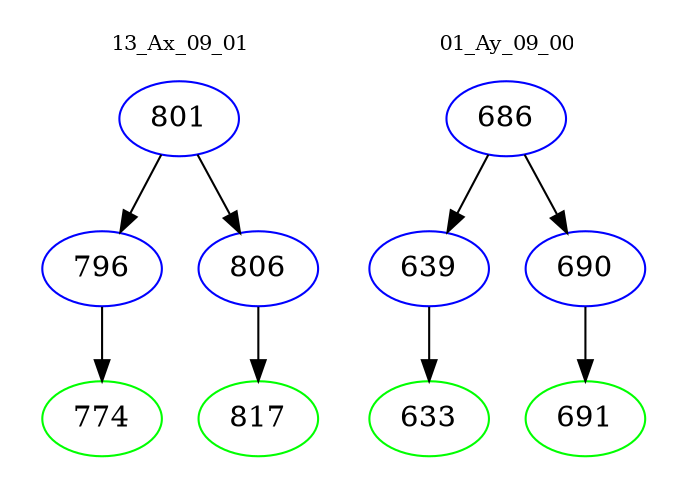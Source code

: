 digraph{
subgraph cluster_0 {
color = white
label = "13_Ax_09_01";
fontsize=10;
T0_801 [label="801", color="blue"]
T0_801 -> T0_796 [color="black"]
T0_796 [label="796", color="blue"]
T0_796 -> T0_774 [color="black"]
T0_774 [label="774", color="green"]
T0_801 -> T0_806 [color="black"]
T0_806 [label="806", color="blue"]
T0_806 -> T0_817 [color="black"]
T0_817 [label="817", color="green"]
}
subgraph cluster_1 {
color = white
label = "01_Ay_09_00";
fontsize=10;
T1_686 [label="686", color="blue"]
T1_686 -> T1_639 [color="black"]
T1_639 [label="639", color="blue"]
T1_639 -> T1_633 [color="black"]
T1_633 [label="633", color="green"]
T1_686 -> T1_690 [color="black"]
T1_690 [label="690", color="blue"]
T1_690 -> T1_691 [color="black"]
T1_691 [label="691", color="green"]
}
}
